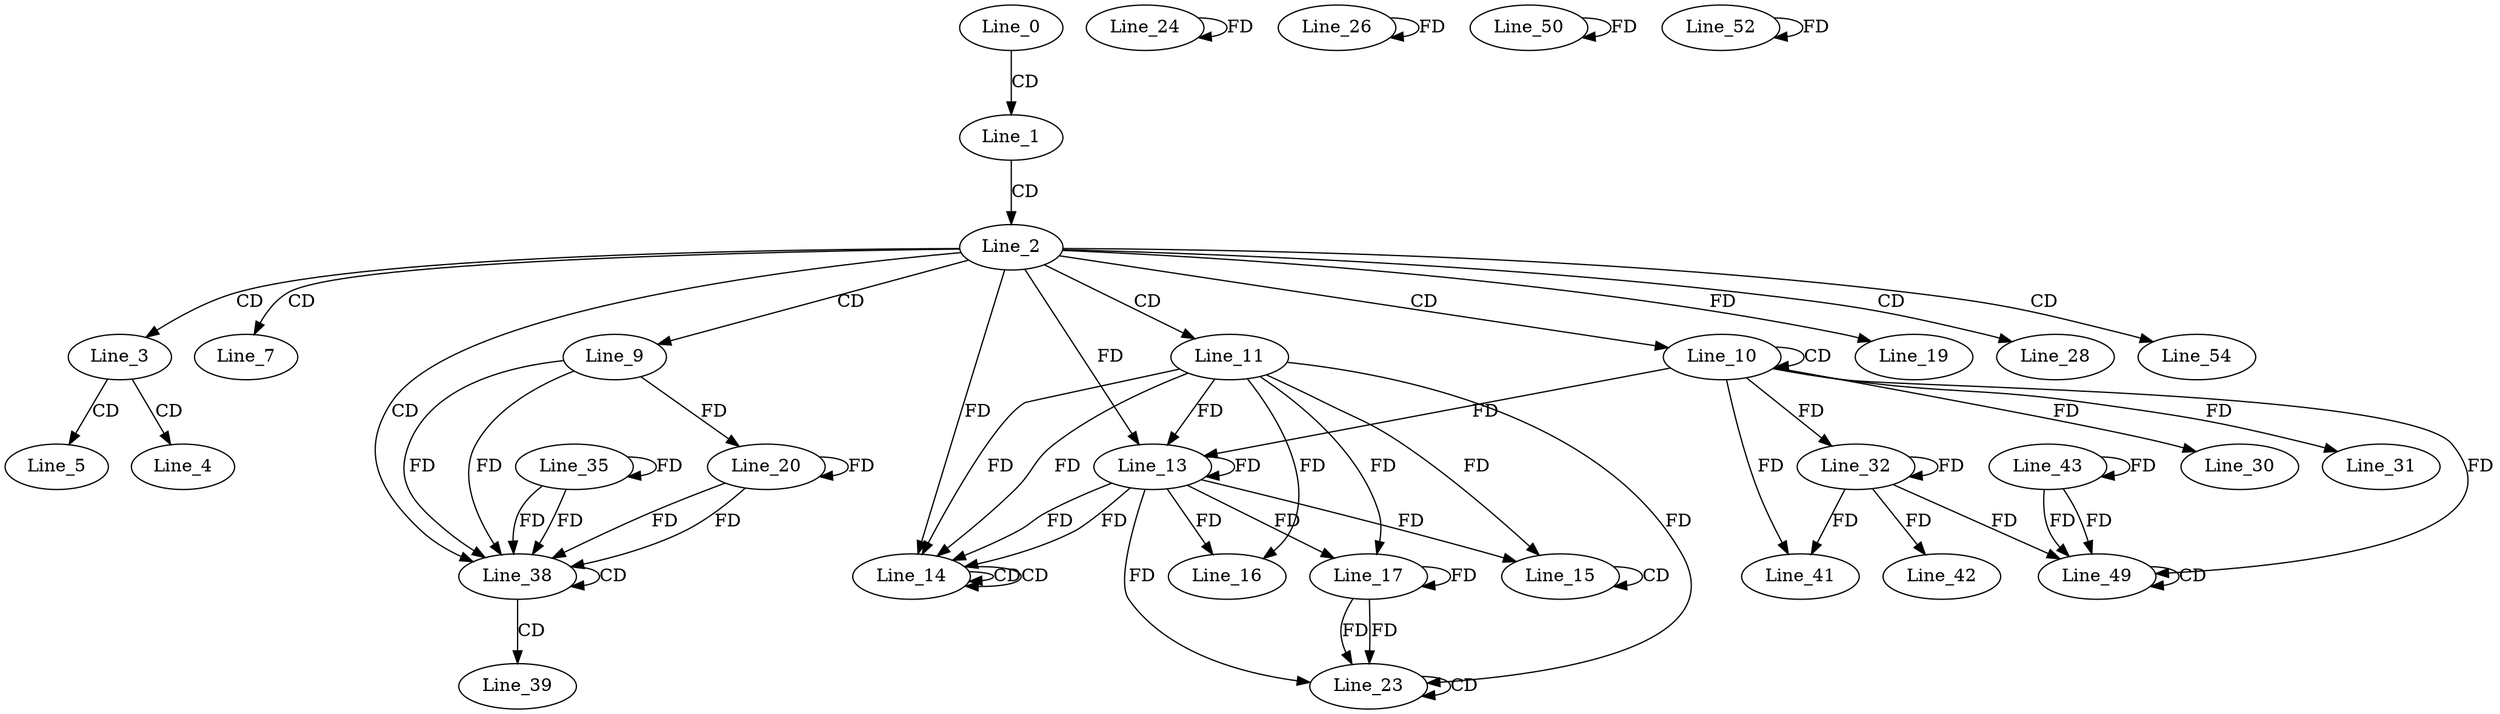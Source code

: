 digraph G {
  Line_0;
  Line_1;
  Line_2;
  Line_3;
  Line_4;
  Line_5;
  Line_7;
  Line_9;
  Line_10;
  Line_10;
  Line_11;
  Line_13;
  Line_13;
  Line_14;
  Line_14;
  Line_14;
  Line_15;
  Line_15;
  Line_16;
  Line_17;
  Line_19;
  Line_20;
  Line_23;
  Line_23;
  Line_24;
  Line_26;
  Line_28;
  Line_30;
  Line_31;
  Line_32;
  Line_35;
  Line_38;
  Line_38;
  Line_39;
  Line_41;
  Line_42;
  Line_43;
  Line_49;
  Line_49;
  Line_50;
  Line_52;
  Line_54;
  Line_0 -> Line_1 [ label="CD" ];
  Line_1 -> Line_2 [ label="CD" ];
  Line_2 -> Line_3 [ label="CD" ];
  Line_3 -> Line_4 [ label="CD" ];
  Line_3 -> Line_5 [ label="CD" ];
  Line_2 -> Line_7 [ label="CD" ];
  Line_2 -> Line_9 [ label="CD" ];
  Line_2 -> Line_10 [ label="CD" ];
  Line_10 -> Line_10 [ label="CD" ];
  Line_2 -> Line_11 [ label="CD" ];
  Line_11 -> Line_13 [ label="FD" ];
  Line_13 -> Line_13 [ label="FD" ];
  Line_10 -> Line_13 [ label="FD" ];
  Line_2 -> Line_13 [ label="FD" ];
  Line_2 -> Line_14 [ label="FD" ];
  Line_14 -> Line_14 [ label="CD" ];
  Line_11 -> Line_14 [ label="FD" ];
  Line_13 -> Line_14 [ label="FD" ];
  Line_14 -> Line_14 [ label="CD" ];
  Line_11 -> Line_14 [ label="FD" ];
  Line_13 -> Line_14 [ label="FD" ];
  Line_15 -> Line_15 [ label="CD" ];
  Line_11 -> Line_15 [ label="FD" ];
  Line_13 -> Line_15 [ label="FD" ];
  Line_11 -> Line_16 [ label="FD" ];
  Line_13 -> Line_16 [ label="FD" ];
  Line_11 -> Line_17 [ label="FD" ];
  Line_13 -> Line_17 [ label="FD" ];
  Line_17 -> Line_17 [ label="FD" ];
  Line_2 -> Line_19 [ label="FD" ];
  Line_9 -> Line_20 [ label="FD" ];
  Line_20 -> Line_20 [ label="FD" ];
  Line_11 -> Line_23 [ label="FD" ];
  Line_13 -> Line_23 [ label="FD" ];
  Line_17 -> Line_23 [ label="FD" ];
  Line_23 -> Line_23 [ label="CD" ];
  Line_17 -> Line_23 [ label="FD" ];
  Line_24 -> Line_24 [ label="FD" ];
  Line_26 -> Line_26 [ label="FD" ];
  Line_2 -> Line_28 [ label="CD" ];
  Line_10 -> Line_30 [ label="FD" ];
  Line_10 -> Line_31 [ label="FD" ];
  Line_10 -> Line_32 [ label="FD" ];
  Line_32 -> Line_32 [ label="FD" ];
  Line_35 -> Line_35 [ label="FD" ];
  Line_2 -> Line_38 [ label="CD" ];
  Line_9 -> Line_38 [ label="FD" ];
  Line_20 -> Line_38 [ label="FD" ];
  Line_35 -> Line_38 [ label="FD" ];
  Line_38 -> Line_38 [ label="CD" ];
  Line_9 -> Line_38 [ label="FD" ];
  Line_20 -> Line_38 [ label="FD" ];
  Line_35 -> Line_38 [ label="FD" ];
  Line_38 -> Line_39 [ label="CD" ];
  Line_10 -> Line_41 [ label="FD" ];
  Line_32 -> Line_41 [ label="FD" ];
  Line_32 -> Line_42 [ label="FD" ];
  Line_43 -> Line_43 [ label="FD" ];
  Line_10 -> Line_49 [ label="FD" ];
  Line_32 -> Line_49 [ label="FD" ];
  Line_43 -> Line_49 [ label="FD" ];
  Line_49 -> Line_49 [ label="CD" ];
  Line_43 -> Line_49 [ label="FD" ];
  Line_50 -> Line_50 [ label="FD" ];
  Line_52 -> Line_52 [ label="FD" ];
  Line_2 -> Line_54 [ label="CD" ];
}
